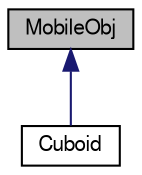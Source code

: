 digraph "MobileObj"
{
  edge [fontname="FreeSans",fontsize="10",labelfontname="FreeSans",labelfontsize="10"];
  node [fontname="FreeSans",fontsize="10",shape=record];
  Node0 [label="MobileObj",height=0.2,width=0.4,color="black", fillcolor="grey75", style="filled", fontcolor="black"];
  Node0 -> Node1 [dir="back",color="midnightblue",fontsize="10",style="solid",fontname="FreeSans"];
  Node1 [label="Cuboid",height=0.2,width=0.4,color="black", fillcolor="white", style="filled",URL="$classCuboid.html",tooltip="Zawiera definicje klasy Cuboid. "];
}
